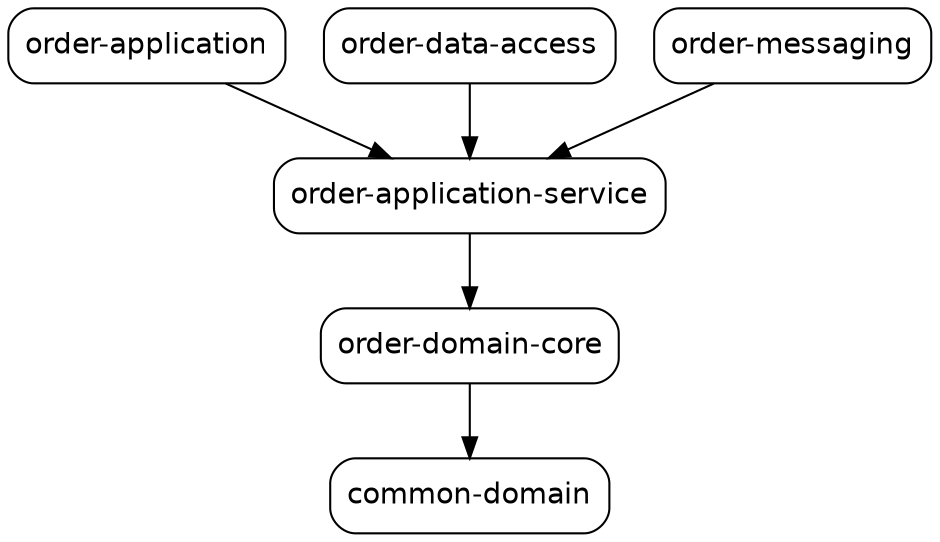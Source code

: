digraph "food-ordering-system" {
  node [shape="box",style="rounded",fontname="Helvetica",fontsize="14"]
  edge [fontsize="10",fontname="Helvetica"]

  // Node Definitions:
  "com.food.ordering.system:order-domain-core:jar:compile"[label=<order-domain-core>]
  "com.food.ordering.system:common-domain:jar:compile"[label=<common-domain>]
  "com.food.ordering.system:order-application-service:jar:compile"[label=<order-application-service>]
  "com.food.ordering.system:order-application:jar:compile"[label=<order-application>]
  "com.food.ordering.system:order-data-access:jar:compile"[label=<order-data-access>]
  "com.food.ordering.system:order-messaging:jar:compile"[label=<order-messaging>]

  // Edge Definitions:
  "com.food.ordering.system:order-domain-core:jar:compile" -> "com.food.ordering.system:common-domain:jar:compile"
  "com.food.ordering.system:order-application-service:jar:compile" -> "com.food.ordering.system:order-domain-core:jar:compile"
  "com.food.ordering.system:order-application:jar:compile" -> "com.food.ordering.system:order-application-service:jar:compile"
  "com.food.ordering.system:order-data-access:jar:compile" -> "com.food.ordering.system:order-application-service:jar:compile"
  "com.food.ordering.system:order-messaging:jar:compile" -> "com.food.ordering.system:order-application-service:jar:compile"
}